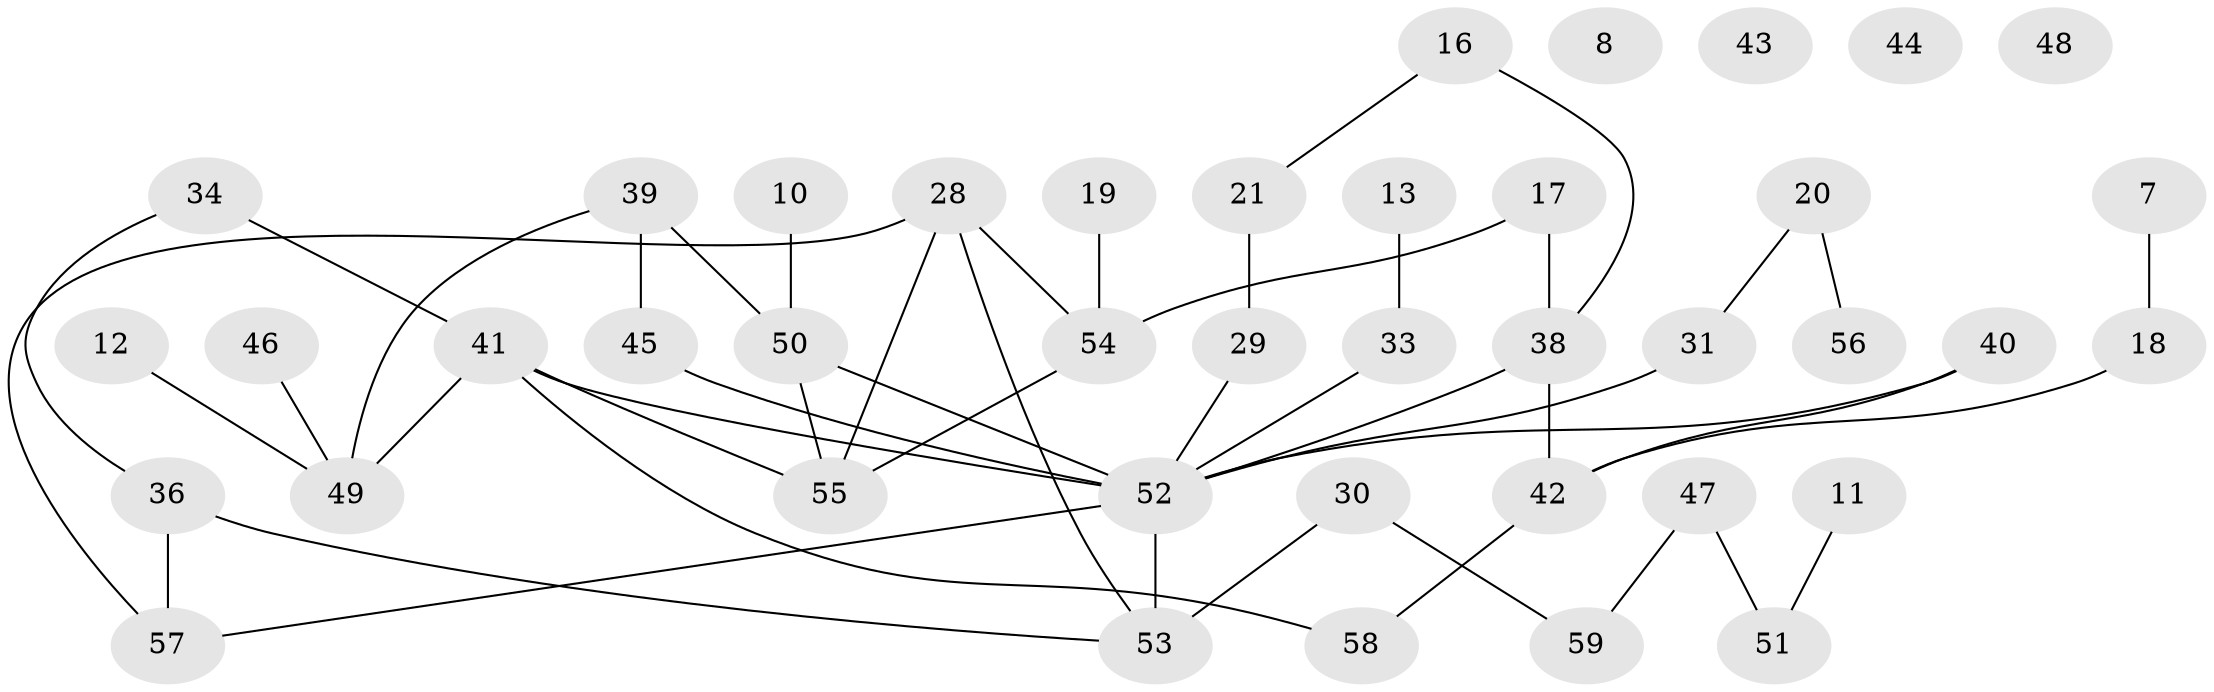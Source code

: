 // original degree distribution, {2: 0.288135593220339, 4: 0.06779661016949153, 1: 0.2033898305084746, 3: 0.23728813559322035, 5: 0.11864406779661017, 0: 0.06779661016949153, 7: 0.01694915254237288}
// Generated by graph-tools (version 1.1) at 2025/42/03/04/25 21:42:36]
// undirected, 41 vertices, 48 edges
graph export_dot {
graph [start="1"]
  node [color=gray90,style=filled];
  7;
  8;
  10;
  11;
  12;
  13;
  16;
  17;
  18;
  19;
  20;
  21;
  28 [super="+22"];
  29;
  30;
  31;
  33;
  34 [super="+24"];
  36;
  38;
  39 [super="+2"];
  40 [super="+25"];
  41 [super="+32"];
  42 [super="+6"];
  43;
  44;
  45 [super="+9"];
  46;
  47;
  48;
  49 [super="+4"];
  50;
  51;
  52 [super="+35"];
  53 [super="+37"];
  54;
  55 [super="+1+26+27"];
  56;
  57;
  58;
  59;
  7 -- 18;
  10 -- 50;
  11 -- 51;
  12 -- 49;
  13 -- 33;
  16 -- 21;
  16 -- 38;
  17 -- 38;
  17 -- 54;
  18 -- 42;
  19 -- 54;
  20 -- 31;
  20 -- 56;
  21 -- 29;
  28 -- 54 [weight=2];
  28 -- 57;
  28 -- 53;
  28 -- 55;
  29 -- 52;
  30 -- 59;
  30 -- 53;
  31 -- 52;
  33 -- 52;
  34 -- 41;
  34 -- 36;
  36 -- 57;
  36 -- 53;
  38 -- 42;
  38 -- 52;
  39 -- 45 [weight=2];
  39 -- 50 [weight=2];
  39 -- 49;
  40 -- 42;
  40 -- 52 [weight=2];
  41 -- 49;
  41 -- 58;
  41 -- 52 [weight=2];
  41 -- 55;
  42 -- 58;
  45 -- 52;
  46 -- 49;
  47 -- 51;
  47 -- 59;
  50 -- 55;
  50 -- 52;
  52 -- 53 [weight=3];
  52 -- 57;
  54 -- 55;
}

